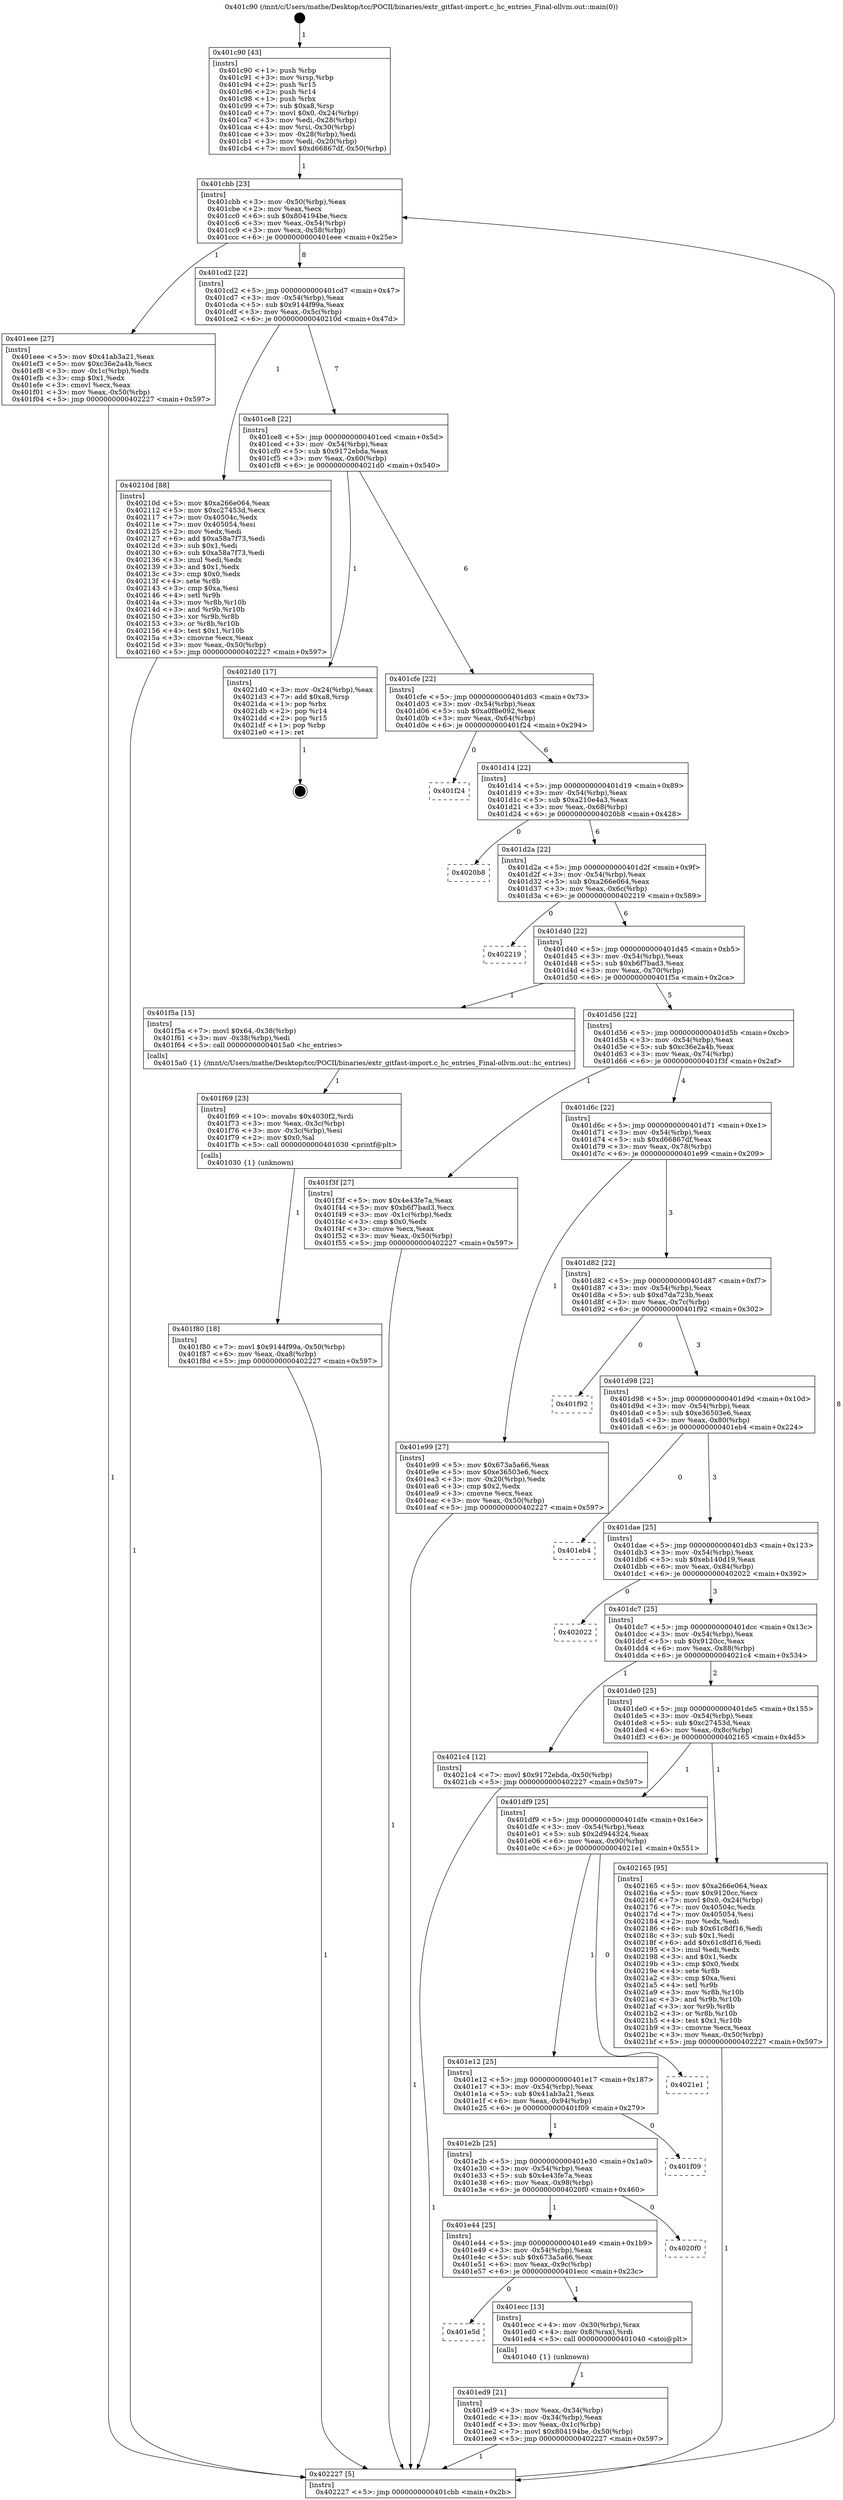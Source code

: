 digraph "0x401c90" {
  label = "0x401c90 (/mnt/c/Users/mathe/Desktop/tcc/POCII/binaries/extr_gitfast-import.c_hc_entries_Final-ollvm.out::main(0))"
  labelloc = "t"
  node[shape=record]

  Entry [label="",width=0.3,height=0.3,shape=circle,fillcolor=black,style=filled]
  "0x401cbb" [label="{
     0x401cbb [23]\l
     | [instrs]\l
     &nbsp;&nbsp;0x401cbb \<+3\>: mov -0x50(%rbp),%eax\l
     &nbsp;&nbsp;0x401cbe \<+2\>: mov %eax,%ecx\l
     &nbsp;&nbsp;0x401cc0 \<+6\>: sub $0x804194be,%ecx\l
     &nbsp;&nbsp;0x401cc6 \<+3\>: mov %eax,-0x54(%rbp)\l
     &nbsp;&nbsp;0x401cc9 \<+3\>: mov %ecx,-0x58(%rbp)\l
     &nbsp;&nbsp;0x401ccc \<+6\>: je 0000000000401eee \<main+0x25e\>\l
  }"]
  "0x401eee" [label="{
     0x401eee [27]\l
     | [instrs]\l
     &nbsp;&nbsp;0x401eee \<+5\>: mov $0x41ab3a21,%eax\l
     &nbsp;&nbsp;0x401ef3 \<+5\>: mov $0xc36e2a4b,%ecx\l
     &nbsp;&nbsp;0x401ef8 \<+3\>: mov -0x1c(%rbp),%edx\l
     &nbsp;&nbsp;0x401efb \<+3\>: cmp $0x1,%edx\l
     &nbsp;&nbsp;0x401efe \<+3\>: cmovl %ecx,%eax\l
     &nbsp;&nbsp;0x401f01 \<+3\>: mov %eax,-0x50(%rbp)\l
     &nbsp;&nbsp;0x401f04 \<+5\>: jmp 0000000000402227 \<main+0x597\>\l
  }"]
  "0x401cd2" [label="{
     0x401cd2 [22]\l
     | [instrs]\l
     &nbsp;&nbsp;0x401cd2 \<+5\>: jmp 0000000000401cd7 \<main+0x47\>\l
     &nbsp;&nbsp;0x401cd7 \<+3\>: mov -0x54(%rbp),%eax\l
     &nbsp;&nbsp;0x401cda \<+5\>: sub $0x9144f99a,%eax\l
     &nbsp;&nbsp;0x401cdf \<+3\>: mov %eax,-0x5c(%rbp)\l
     &nbsp;&nbsp;0x401ce2 \<+6\>: je 000000000040210d \<main+0x47d\>\l
  }"]
  Exit [label="",width=0.3,height=0.3,shape=circle,fillcolor=black,style=filled,peripheries=2]
  "0x40210d" [label="{
     0x40210d [88]\l
     | [instrs]\l
     &nbsp;&nbsp;0x40210d \<+5\>: mov $0xa266e064,%eax\l
     &nbsp;&nbsp;0x402112 \<+5\>: mov $0xc27453d,%ecx\l
     &nbsp;&nbsp;0x402117 \<+7\>: mov 0x40504c,%edx\l
     &nbsp;&nbsp;0x40211e \<+7\>: mov 0x405054,%esi\l
     &nbsp;&nbsp;0x402125 \<+2\>: mov %edx,%edi\l
     &nbsp;&nbsp;0x402127 \<+6\>: add $0xa58a7f73,%edi\l
     &nbsp;&nbsp;0x40212d \<+3\>: sub $0x1,%edi\l
     &nbsp;&nbsp;0x402130 \<+6\>: sub $0xa58a7f73,%edi\l
     &nbsp;&nbsp;0x402136 \<+3\>: imul %edi,%edx\l
     &nbsp;&nbsp;0x402139 \<+3\>: and $0x1,%edx\l
     &nbsp;&nbsp;0x40213c \<+3\>: cmp $0x0,%edx\l
     &nbsp;&nbsp;0x40213f \<+4\>: sete %r8b\l
     &nbsp;&nbsp;0x402143 \<+3\>: cmp $0xa,%esi\l
     &nbsp;&nbsp;0x402146 \<+4\>: setl %r9b\l
     &nbsp;&nbsp;0x40214a \<+3\>: mov %r8b,%r10b\l
     &nbsp;&nbsp;0x40214d \<+3\>: and %r9b,%r10b\l
     &nbsp;&nbsp;0x402150 \<+3\>: xor %r9b,%r8b\l
     &nbsp;&nbsp;0x402153 \<+3\>: or %r8b,%r10b\l
     &nbsp;&nbsp;0x402156 \<+4\>: test $0x1,%r10b\l
     &nbsp;&nbsp;0x40215a \<+3\>: cmovne %ecx,%eax\l
     &nbsp;&nbsp;0x40215d \<+3\>: mov %eax,-0x50(%rbp)\l
     &nbsp;&nbsp;0x402160 \<+5\>: jmp 0000000000402227 \<main+0x597\>\l
  }"]
  "0x401ce8" [label="{
     0x401ce8 [22]\l
     | [instrs]\l
     &nbsp;&nbsp;0x401ce8 \<+5\>: jmp 0000000000401ced \<main+0x5d\>\l
     &nbsp;&nbsp;0x401ced \<+3\>: mov -0x54(%rbp),%eax\l
     &nbsp;&nbsp;0x401cf0 \<+5\>: sub $0x9172ebda,%eax\l
     &nbsp;&nbsp;0x401cf5 \<+3\>: mov %eax,-0x60(%rbp)\l
     &nbsp;&nbsp;0x401cf8 \<+6\>: je 00000000004021d0 \<main+0x540\>\l
  }"]
  "0x401f80" [label="{
     0x401f80 [18]\l
     | [instrs]\l
     &nbsp;&nbsp;0x401f80 \<+7\>: movl $0x9144f99a,-0x50(%rbp)\l
     &nbsp;&nbsp;0x401f87 \<+6\>: mov %eax,-0xa8(%rbp)\l
     &nbsp;&nbsp;0x401f8d \<+5\>: jmp 0000000000402227 \<main+0x597\>\l
  }"]
  "0x4021d0" [label="{
     0x4021d0 [17]\l
     | [instrs]\l
     &nbsp;&nbsp;0x4021d0 \<+3\>: mov -0x24(%rbp),%eax\l
     &nbsp;&nbsp;0x4021d3 \<+7\>: add $0xa8,%rsp\l
     &nbsp;&nbsp;0x4021da \<+1\>: pop %rbx\l
     &nbsp;&nbsp;0x4021db \<+2\>: pop %r14\l
     &nbsp;&nbsp;0x4021dd \<+2\>: pop %r15\l
     &nbsp;&nbsp;0x4021df \<+1\>: pop %rbp\l
     &nbsp;&nbsp;0x4021e0 \<+1\>: ret\l
  }"]
  "0x401cfe" [label="{
     0x401cfe [22]\l
     | [instrs]\l
     &nbsp;&nbsp;0x401cfe \<+5\>: jmp 0000000000401d03 \<main+0x73\>\l
     &nbsp;&nbsp;0x401d03 \<+3\>: mov -0x54(%rbp),%eax\l
     &nbsp;&nbsp;0x401d06 \<+5\>: sub $0xa0f8e092,%eax\l
     &nbsp;&nbsp;0x401d0b \<+3\>: mov %eax,-0x64(%rbp)\l
     &nbsp;&nbsp;0x401d0e \<+6\>: je 0000000000401f24 \<main+0x294\>\l
  }"]
  "0x401f69" [label="{
     0x401f69 [23]\l
     | [instrs]\l
     &nbsp;&nbsp;0x401f69 \<+10\>: movabs $0x4030f2,%rdi\l
     &nbsp;&nbsp;0x401f73 \<+3\>: mov %eax,-0x3c(%rbp)\l
     &nbsp;&nbsp;0x401f76 \<+3\>: mov -0x3c(%rbp),%esi\l
     &nbsp;&nbsp;0x401f79 \<+2\>: mov $0x0,%al\l
     &nbsp;&nbsp;0x401f7b \<+5\>: call 0000000000401030 \<printf@plt\>\l
     | [calls]\l
     &nbsp;&nbsp;0x401030 \{1\} (unknown)\l
  }"]
  "0x401f24" [label="{
     0x401f24\l
  }", style=dashed]
  "0x401d14" [label="{
     0x401d14 [22]\l
     | [instrs]\l
     &nbsp;&nbsp;0x401d14 \<+5\>: jmp 0000000000401d19 \<main+0x89\>\l
     &nbsp;&nbsp;0x401d19 \<+3\>: mov -0x54(%rbp),%eax\l
     &nbsp;&nbsp;0x401d1c \<+5\>: sub $0xa210e4a3,%eax\l
     &nbsp;&nbsp;0x401d21 \<+3\>: mov %eax,-0x68(%rbp)\l
     &nbsp;&nbsp;0x401d24 \<+6\>: je 00000000004020b8 \<main+0x428\>\l
  }"]
  "0x401ed9" [label="{
     0x401ed9 [21]\l
     | [instrs]\l
     &nbsp;&nbsp;0x401ed9 \<+3\>: mov %eax,-0x34(%rbp)\l
     &nbsp;&nbsp;0x401edc \<+3\>: mov -0x34(%rbp),%eax\l
     &nbsp;&nbsp;0x401edf \<+3\>: mov %eax,-0x1c(%rbp)\l
     &nbsp;&nbsp;0x401ee2 \<+7\>: movl $0x804194be,-0x50(%rbp)\l
     &nbsp;&nbsp;0x401ee9 \<+5\>: jmp 0000000000402227 \<main+0x597\>\l
  }"]
  "0x4020b8" [label="{
     0x4020b8\l
  }", style=dashed]
  "0x401d2a" [label="{
     0x401d2a [22]\l
     | [instrs]\l
     &nbsp;&nbsp;0x401d2a \<+5\>: jmp 0000000000401d2f \<main+0x9f\>\l
     &nbsp;&nbsp;0x401d2f \<+3\>: mov -0x54(%rbp),%eax\l
     &nbsp;&nbsp;0x401d32 \<+5\>: sub $0xa266e064,%eax\l
     &nbsp;&nbsp;0x401d37 \<+3\>: mov %eax,-0x6c(%rbp)\l
     &nbsp;&nbsp;0x401d3a \<+6\>: je 0000000000402219 \<main+0x589\>\l
  }"]
  "0x401e5d" [label="{
     0x401e5d\l
  }", style=dashed]
  "0x402219" [label="{
     0x402219\l
  }", style=dashed]
  "0x401d40" [label="{
     0x401d40 [22]\l
     | [instrs]\l
     &nbsp;&nbsp;0x401d40 \<+5\>: jmp 0000000000401d45 \<main+0xb5\>\l
     &nbsp;&nbsp;0x401d45 \<+3\>: mov -0x54(%rbp),%eax\l
     &nbsp;&nbsp;0x401d48 \<+5\>: sub $0xb6f7bad3,%eax\l
     &nbsp;&nbsp;0x401d4d \<+3\>: mov %eax,-0x70(%rbp)\l
     &nbsp;&nbsp;0x401d50 \<+6\>: je 0000000000401f5a \<main+0x2ca\>\l
  }"]
  "0x401ecc" [label="{
     0x401ecc [13]\l
     | [instrs]\l
     &nbsp;&nbsp;0x401ecc \<+4\>: mov -0x30(%rbp),%rax\l
     &nbsp;&nbsp;0x401ed0 \<+4\>: mov 0x8(%rax),%rdi\l
     &nbsp;&nbsp;0x401ed4 \<+5\>: call 0000000000401040 \<atoi@plt\>\l
     | [calls]\l
     &nbsp;&nbsp;0x401040 \{1\} (unknown)\l
  }"]
  "0x401f5a" [label="{
     0x401f5a [15]\l
     | [instrs]\l
     &nbsp;&nbsp;0x401f5a \<+7\>: movl $0x64,-0x38(%rbp)\l
     &nbsp;&nbsp;0x401f61 \<+3\>: mov -0x38(%rbp),%edi\l
     &nbsp;&nbsp;0x401f64 \<+5\>: call 00000000004015a0 \<hc_entries\>\l
     | [calls]\l
     &nbsp;&nbsp;0x4015a0 \{1\} (/mnt/c/Users/mathe/Desktop/tcc/POCII/binaries/extr_gitfast-import.c_hc_entries_Final-ollvm.out::hc_entries)\l
  }"]
  "0x401d56" [label="{
     0x401d56 [22]\l
     | [instrs]\l
     &nbsp;&nbsp;0x401d56 \<+5\>: jmp 0000000000401d5b \<main+0xcb\>\l
     &nbsp;&nbsp;0x401d5b \<+3\>: mov -0x54(%rbp),%eax\l
     &nbsp;&nbsp;0x401d5e \<+5\>: sub $0xc36e2a4b,%eax\l
     &nbsp;&nbsp;0x401d63 \<+3\>: mov %eax,-0x74(%rbp)\l
     &nbsp;&nbsp;0x401d66 \<+6\>: je 0000000000401f3f \<main+0x2af\>\l
  }"]
  "0x401e44" [label="{
     0x401e44 [25]\l
     | [instrs]\l
     &nbsp;&nbsp;0x401e44 \<+5\>: jmp 0000000000401e49 \<main+0x1b9\>\l
     &nbsp;&nbsp;0x401e49 \<+3\>: mov -0x54(%rbp),%eax\l
     &nbsp;&nbsp;0x401e4c \<+5\>: sub $0x673a5a66,%eax\l
     &nbsp;&nbsp;0x401e51 \<+6\>: mov %eax,-0x9c(%rbp)\l
     &nbsp;&nbsp;0x401e57 \<+6\>: je 0000000000401ecc \<main+0x23c\>\l
  }"]
  "0x401f3f" [label="{
     0x401f3f [27]\l
     | [instrs]\l
     &nbsp;&nbsp;0x401f3f \<+5\>: mov $0x4e43fe7a,%eax\l
     &nbsp;&nbsp;0x401f44 \<+5\>: mov $0xb6f7bad3,%ecx\l
     &nbsp;&nbsp;0x401f49 \<+3\>: mov -0x1c(%rbp),%edx\l
     &nbsp;&nbsp;0x401f4c \<+3\>: cmp $0x0,%edx\l
     &nbsp;&nbsp;0x401f4f \<+3\>: cmove %ecx,%eax\l
     &nbsp;&nbsp;0x401f52 \<+3\>: mov %eax,-0x50(%rbp)\l
     &nbsp;&nbsp;0x401f55 \<+5\>: jmp 0000000000402227 \<main+0x597\>\l
  }"]
  "0x401d6c" [label="{
     0x401d6c [22]\l
     | [instrs]\l
     &nbsp;&nbsp;0x401d6c \<+5\>: jmp 0000000000401d71 \<main+0xe1\>\l
     &nbsp;&nbsp;0x401d71 \<+3\>: mov -0x54(%rbp),%eax\l
     &nbsp;&nbsp;0x401d74 \<+5\>: sub $0xd66867df,%eax\l
     &nbsp;&nbsp;0x401d79 \<+3\>: mov %eax,-0x78(%rbp)\l
     &nbsp;&nbsp;0x401d7c \<+6\>: je 0000000000401e99 \<main+0x209\>\l
  }"]
  "0x4020f0" [label="{
     0x4020f0\l
  }", style=dashed]
  "0x401e99" [label="{
     0x401e99 [27]\l
     | [instrs]\l
     &nbsp;&nbsp;0x401e99 \<+5\>: mov $0x673a5a66,%eax\l
     &nbsp;&nbsp;0x401e9e \<+5\>: mov $0xe36503e6,%ecx\l
     &nbsp;&nbsp;0x401ea3 \<+3\>: mov -0x20(%rbp),%edx\l
     &nbsp;&nbsp;0x401ea6 \<+3\>: cmp $0x2,%edx\l
     &nbsp;&nbsp;0x401ea9 \<+3\>: cmovne %ecx,%eax\l
     &nbsp;&nbsp;0x401eac \<+3\>: mov %eax,-0x50(%rbp)\l
     &nbsp;&nbsp;0x401eaf \<+5\>: jmp 0000000000402227 \<main+0x597\>\l
  }"]
  "0x401d82" [label="{
     0x401d82 [22]\l
     | [instrs]\l
     &nbsp;&nbsp;0x401d82 \<+5\>: jmp 0000000000401d87 \<main+0xf7\>\l
     &nbsp;&nbsp;0x401d87 \<+3\>: mov -0x54(%rbp),%eax\l
     &nbsp;&nbsp;0x401d8a \<+5\>: sub $0xd7da723b,%eax\l
     &nbsp;&nbsp;0x401d8f \<+3\>: mov %eax,-0x7c(%rbp)\l
     &nbsp;&nbsp;0x401d92 \<+6\>: je 0000000000401f92 \<main+0x302\>\l
  }"]
  "0x402227" [label="{
     0x402227 [5]\l
     | [instrs]\l
     &nbsp;&nbsp;0x402227 \<+5\>: jmp 0000000000401cbb \<main+0x2b\>\l
  }"]
  "0x401c90" [label="{
     0x401c90 [43]\l
     | [instrs]\l
     &nbsp;&nbsp;0x401c90 \<+1\>: push %rbp\l
     &nbsp;&nbsp;0x401c91 \<+3\>: mov %rsp,%rbp\l
     &nbsp;&nbsp;0x401c94 \<+2\>: push %r15\l
     &nbsp;&nbsp;0x401c96 \<+2\>: push %r14\l
     &nbsp;&nbsp;0x401c98 \<+1\>: push %rbx\l
     &nbsp;&nbsp;0x401c99 \<+7\>: sub $0xa8,%rsp\l
     &nbsp;&nbsp;0x401ca0 \<+7\>: movl $0x0,-0x24(%rbp)\l
     &nbsp;&nbsp;0x401ca7 \<+3\>: mov %edi,-0x28(%rbp)\l
     &nbsp;&nbsp;0x401caa \<+4\>: mov %rsi,-0x30(%rbp)\l
     &nbsp;&nbsp;0x401cae \<+3\>: mov -0x28(%rbp),%edi\l
     &nbsp;&nbsp;0x401cb1 \<+3\>: mov %edi,-0x20(%rbp)\l
     &nbsp;&nbsp;0x401cb4 \<+7\>: movl $0xd66867df,-0x50(%rbp)\l
  }"]
  "0x401e2b" [label="{
     0x401e2b [25]\l
     | [instrs]\l
     &nbsp;&nbsp;0x401e2b \<+5\>: jmp 0000000000401e30 \<main+0x1a0\>\l
     &nbsp;&nbsp;0x401e30 \<+3\>: mov -0x54(%rbp),%eax\l
     &nbsp;&nbsp;0x401e33 \<+5\>: sub $0x4e43fe7a,%eax\l
     &nbsp;&nbsp;0x401e38 \<+6\>: mov %eax,-0x98(%rbp)\l
     &nbsp;&nbsp;0x401e3e \<+6\>: je 00000000004020f0 \<main+0x460\>\l
  }"]
  "0x401f92" [label="{
     0x401f92\l
  }", style=dashed]
  "0x401d98" [label="{
     0x401d98 [22]\l
     | [instrs]\l
     &nbsp;&nbsp;0x401d98 \<+5\>: jmp 0000000000401d9d \<main+0x10d\>\l
     &nbsp;&nbsp;0x401d9d \<+3\>: mov -0x54(%rbp),%eax\l
     &nbsp;&nbsp;0x401da0 \<+5\>: sub $0xe36503e6,%eax\l
     &nbsp;&nbsp;0x401da5 \<+3\>: mov %eax,-0x80(%rbp)\l
     &nbsp;&nbsp;0x401da8 \<+6\>: je 0000000000401eb4 \<main+0x224\>\l
  }"]
  "0x401f09" [label="{
     0x401f09\l
  }", style=dashed]
  "0x401eb4" [label="{
     0x401eb4\l
  }", style=dashed]
  "0x401dae" [label="{
     0x401dae [25]\l
     | [instrs]\l
     &nbsp;&nbsp;0x401dae \<+5\>: jmp 0000000000401db3 \<main+0x123\>\l
     &nbsp;&nbsp;0x401db3 \<+3\>: mov -0x54(%rbp),%eax\l
     &nbsp;&nbsp;0x401db6 \<+5\>: sub $0xeb140d19,%eax\l
     &nbsp;&nbsp;0x401dbb \<+6\>: mov %eax,-0x84(%rbp)\l
     &nbsp;&nbsp;0x401dc1 \<+6\>: je 0000000000402022 \<main+0x392\>\l
  }"]
  "0x401e12" [label="{
     0x401e12 [25]\l
     | [instrs]\l
     &nbsp;&nbsp;0x401e12 \<+5\>: jmp 0000000000401e17 \<main+0x187\>\l
     &nbsp;&nbsp;0x401e17 \<+3\>: mov -0x54(%rbp),%eax\l
     &nbsp;&nbsp;0x401e1a \<+5\>: sub $0x41ab3a21,%eax\l
     &nbsp;&nbsp;0x401e1f \<+6\>: mov %eax,-0x94(%rbp)\l
     &nbsp;&nbsp;0x401e25 \<+6\>: je 0000000000401f09 \<main+0x279\>\l
  }"]
  "0x402022" [label="{
     0x402022\l
  }", style=dashed]
  "0x401dc7" [label="{
     0x401dc7 [25]\l
     | [instrs]\l
     &nbsp;&nbsp;0x401dc7 \<+5\>: jmp 0000000000401dcc \<main+0x13c\>\l
     &nbsp;&nbsp;0x401dcc \<+3\>: mov -0x54(%rbp),%eax\l
     &nbsp;&nbsp;0x401dcf \<+5\>: sub $0x9120cc,%eax\l
     &nbsp;&nbsp;0x401dd4 \<+6\>: mov %eax,-0x88(%rbp)\l
     &nbsp;&nbsp;0x401dda \<+6\>: je 00000000004021c4 \<main+0x534\>\l
  }"]
  "0x4021e1" [label="{
     0x4021e1\l
  }", style=dashed]
  "0x4021c4" [label="{
     0x4021c4 [12]\l
     | [instrs]\l
     &nbsp;&nbsp;0x4021c4 \<+7\>: movl $0x9172ebda,-0x50(%rbp)\l
     &nbsp;&nbsp;0x4021cb \<+5\>: jmp 0000000000402227 \<main+0x597\>\l
  }"]
  "0x401de0" [label="{
     0x401de0 [25]\l
     | [instrs]\l
     &nbsp;&nbsp;0x401de0 \<+5\>: jmp 0000000000401de5 \<main+0x155\>\l
     &nbsp;&nbsp;0x401de5 \<+3\>: mov -0x54(%rbp),%eax\l
     &nbsp;&nbsp;0x401de8 \<+5\>: sub $0xc27453d,%eax\l
     &nbsp;&nbsp;0x401ded \<+6\>: mov %eax,-0x8c(%rbp)\l
     &nbsp;&nbsp;0x401df3 \<+6\>: je 0000000000402165 \<main+0x4d5\>\l
  }"]
  "0x401df9" [label="{
     0x401df9 [25]\l
     | [instrs]\l
     &nbsp;&nbsp;0x401df9 \<+5\>: jmp 0000000000401dfe \<main+0x16e\>\l
     &nbsp;&nbsp;0x401dfe \<+3\>: mov -0x54(%rbp),%eax\l
     &nbsp;&nbsp;0x401e01 \<+5\>: sub $0x2d944324,%eax\l
     &nbsp;&nbsp;0x401e06 \<+6\>: mov %eax,-0x90(%rbp)\l
     &nbsp;&nbsp;0x401e0c \<+6\>: je 00000000004021e1 \<main+0x551\>\l
  }"]
  "0x402165" [label="{
     0x402165 [95]\l
     | [instrs]\l
     &nbsp;&nbsp;0x402165 \<+5\>: mov $0xa266e064,%eax\l
     &nbsp;&nbsp;0x40216a \<+5\>: mov $0x9120cc,%ecx\l
     &nbsp;&nbsp;0x40216f \<+7\>: movl $0x0,-0x24(%rbp)\l
     &nbsp;&nbsp;0x402176 \<+7\>: mov 0x40504c,%edx\l
     &nbsp;&nbsp;0x40217d \<+7\>: mov 0x405054,%esi\l
     &nbsp;&nbsp;0x402184 \<+2\>: mov %edx,%edi\l
     &nbsp;&nbsp;0x402186 \<+6\>: sub $0x61c8df16,%edi\l
     &nbsp;&nbsp;0x40218c \<+3\>: sub $0x1,%edi\l
     &nbsp;&nbsp;0x40218f \<+6\>: add $0x61c8df16,%edi\l
     &nbsp;&nbsp;0x402195 \<+3\>: imul %edi,%edx\l
     &nbsp;&nbsp;0x402198 \<+3\>: and $0x1,%edx\l
     &nbsp;&nbsp;0x40219b \<+3\>: cmp $0x0,%edx\l
     &nbsp;&nbsp;0x40219e \<+4\>: sete %r8b\l
     &nbsp;&nbsp;0x4021a2 \<+3\>: cmp $0xa,%esi\l
     &nbsp;&nbsp;0x4021a5 \<+4\>: setl %r9b\l
     &nbsp;&nbsp;0x4021a9 \<+3\>: mov %r8b,%r10b\l
     &nbsp;&nbsp;0x4021ac \<+3\>: and %r9b,%r10b\l
     &nbsp;&nbsp;0x4021af \<+3\>: xor %r9b,%r8b\l
     &nbsp;&nbsp;0x4021b2 \<+3\>: or %r8b,%r10b\l
     &nbsp;&nbsp;0x4021b5 \<+4\>: test $0x1,%r10b\l
     &nbsp;&nbsp;0x4021b9 \<+3\>: cmovne %ecx,%eax\l
     &nbsp;&nbsp;0x4021bc \<+3\>: mov %eax,-0x50(%rbp)\l
     &nbsp;&nbsp;0x4021bf \<+5\>: jmp 0000000000402227 \<main+0x597\>\l
  }"]
  Entry -> "0x401c90" [label=" 1"]
  "0x401cbb" -> "0x401eee" [label=" 1"]
  "0x401cbb" -> "0x401cd2" [label=" 8"]
  "0x4021d0" -> Exit [label=" 1"]
  "0x401cd2" -> "0x40210d" [label=" 1"]
  "0x401cd2" -> "0x401ce8" [label=" 7"]
  "0x4021c4" -> "0x402227" [label=" 1"]
  "0x401ce8" -> "0x4021d0" [label=" 1"]
  "0x401ce8" -> "0x401cfe" [label=" 6"]
  "0x402165" -> "0x402227" [label=" 1"]
  "0x401cfe" -> "0x401f24" [label=" 0"]
  "0x401cfe" -> "0x401d14" [label=" 6"]
  "0x40210d" -> "0x402227" [label=" 1"]
  "0x401d14" -> "0x4020b8" [label=" 0"]
  "0x401d14" -> "0x401d2a" [label=" 6"]
  "0x401f80" -> "0x402227" [label=" 1"]
  "0x401d2a" -> "0x402219" [label=" 0"]
  "0x401d2a" -> "0x401d40" [label=" 6"]
  "0x401f69" -> "0x401f80" [label=" 1"]
  "0x401d40" -> "0x401f5a" [label=" 1"]
  "0x401d40" -> "0x401d56" [label=" 5"]
  "0x401f5a" -> "0x401f69" [label=" 1"]
  "0x401d56" -> "0x401f3f" [label=" 1"]
  "0x401d56" -> "0x401d6c" [label=" 4"]
  "0x401eee" -> "0x402227" [label=" 1"]
  "0x401d6c" -> "0x401e99" [label=" 1"]
  "0x401d6c" -> "0x401d82" [label=" 3"]
  "0x401e99" -> "0x402227" [label=" 1"]
  "0x401c90" -> "0x401cbb" [label=" 1"]
  "0x402227" -> "0x401cbb" [label=" 8"]
  "0x401ed9" -> "0x402227" [label=" 1"]
  "0x401d82" -> "0x401f92" [label=" 0"]
  "0x401d82" -> "0x401d98" [label=" 3"]
  "0x401e44" -> "0x401e5d" [label=" 0"]
  "0x401d98" -> "0x401eb4" [label=" 0"]
  "0x401d98" -> "0x401dae" [label=" 3"]
  "0x401e44" -> "0x401ecc" [label=" 1"]
  "0x401dae" -> "0x402022" [label=" 0"]
  "0x401dae" -> "0x401dc7" [label=" 3"]
  "0x401e2b" -> "0x401e44" [label=" 1"]
  "0x401dc7" -> "0x4021c4" [label=" 1"]
  "0x401dc7" -> "0x401de0" [label=" 2"]
  "0x401e2b" -> "0x4020f0" [label=" 0"]
  "0x401de0" -> "0x402165" [label=" 1"]
  "0x401de0" -> "0x401df9" [label=" 1"]
  "0x401ecc" -> "0x401ed9" [label=" 1"]
  "0x401df9" -> "0x4021e1" [label=" 0"]
  "0x401df9" -> "0x401e12" [label=" 1"]
  "0x401f3f" -> "0x402227" [label=" 1"]
  "0x401e12" -> "0x401f09" [label=" 0"]
  "0x401e12" -> "0x401e2b" [label=" 1"]
}
